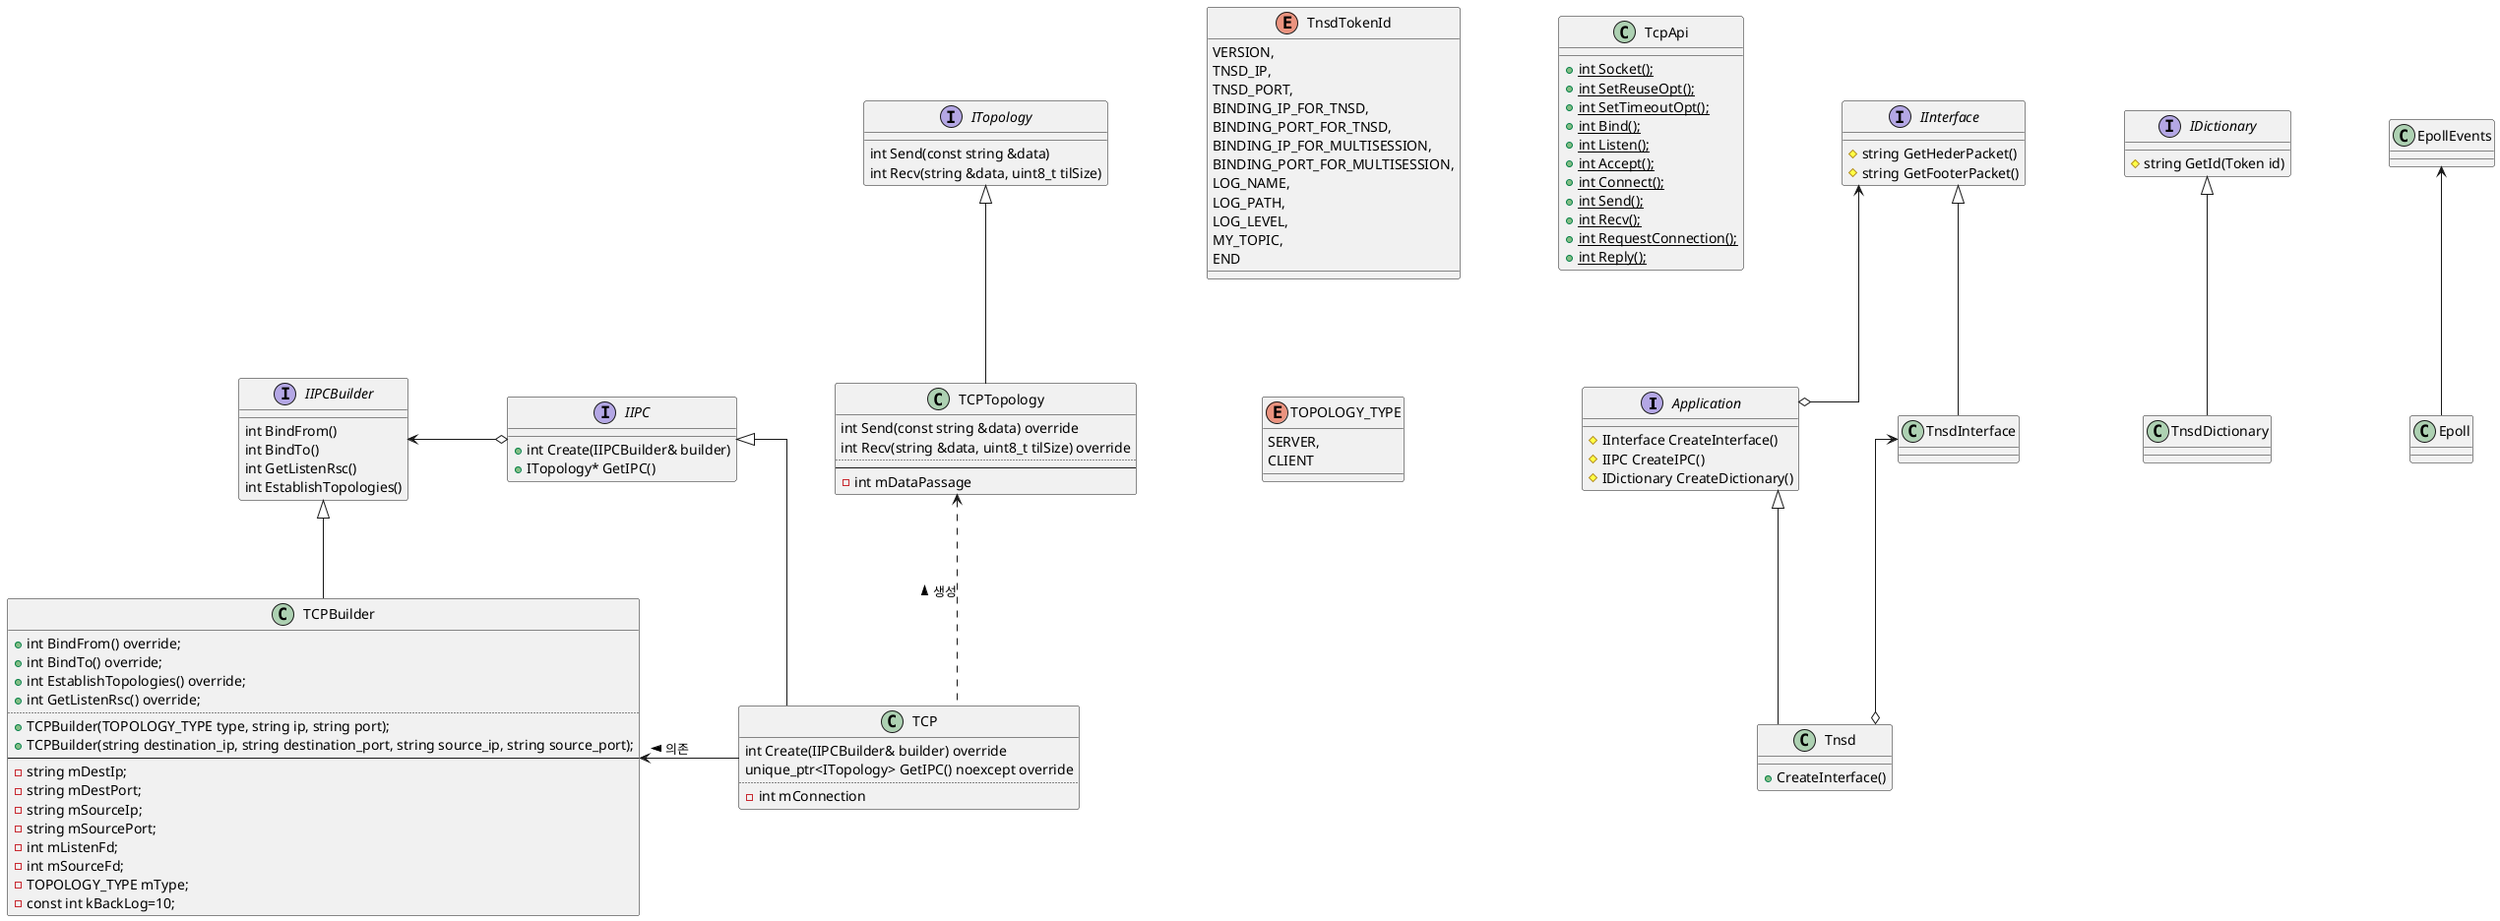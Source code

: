 @startuml
' - private, # protected, + public
'클래스 위 아래 간격을 고정
skinparam ranksep 100
'클래스 좌우 간격을 고정
skinparam nodesep 100
'화살표 방향이 수직 수평으로 표시됨
skinparam linetype ortho
'그래프로 표시되는 글자는 설치되어 있는 D2Coding 폰트로 지정함
skinparam defaultFontName D2Coding
'https://plantuml.com/class-diagram

Interface Application{
#IInterface CreateInterface()
#IIPC CreateIPC()
#IDictionary CreateDictionary()
}

Interface IInterface{
#string GetHederPacket()
#string GetFooterPacket()
}

class Tnsd{
+CreateInterface()
}

class TnsdInterface{
}


enum TnsdTokenId{
    VERSION,
    TNSD_IP,
    TNSD_PORT,
    BINDING_IP_FOR_TNSD,
    BINDING_PORT_FOR_TNSD,
    BINDING_IP_FOR_MULTISESSION,
    BINDING_PORT_FOR_MULTISESSION,
    LOG_NAME,
    LOG_PATH,
    LOG_LEVEL,
    MY_TOPIC,
    END
}

interface IDictionary{
#string GetId(Token id)
}

class TnsdDictionary{
}



class TcpApi{
+{static} int Socket();
+{static} int SetReuseOpt();
+{static} int SetTimeoutOpt();
+{static} int Bind();
+{static} int Listen();
+{static} int Accept();
+{static} int Connect();
+{static} int Send();
+{static} int Recv();
+{static} int RequestConnection();
+{static} int Reply();
}

interface IIPC{
+int Create(IIPCBuilder& builder)
+ITopology* GetIPC()
}

class TCP{
int Create(IIPCBuilder& builder) override
unique_ptr<ITopology> GetIPC() noexcept override
..
-int mConnection
}


enum TOPOLOGY_TYPE {
SERVER,
CLIENT
}

interface IIPCBuilder{
int BindFrom()
int BindTo()
int GetListenRsc()
int EstablishTopologies()
}

class TCPBuilder{
+int BindFrom() override;
+int BindTo() override;
+int EstablishTopologies() override;
+int GetListenRsc() override;
..
+TCPBuilder(TOPOLOGY_TYPE type, string ip, string port);
+TCPBuilder(string destination_ip, string destination_port, string source_ip, string source_port);
--
-string mDestIp;
-string mDestPort;
-string mSourceIp;
-string mSourcePort;
-int mListenFd;
-int mSourceFd;
-TOPOLOGY_TYPE mType;
-const int kBackLog=10;
}

interface ITopology{
int Send(const string &data)
int Recv(string &data, uint8_t tilSize)
}

class TCPTopology{
int Send(const string &data) override
int Recv(string &data, uint8_t tilSize) override
..
--
-int mDataPassage
}

class Epoll{
}

class EpollEvents{
}

EpollEvents <-- Epoll



IDictionary <|-- TnsdDictionary


Application <|-- Tnsd
IInterface <|-- TnsdInterface
IInterface <--o Application
TnsdInterface <--o Tnsd

IIPCBuilder <|-- TCPBuilder
ITopology <|-- TCPTopology

IIPC <|-- TCP
IIPCBuilder <-o IIPC
TCPBuilder <- TCP : 의존 <
TCPTopology <.. TCP : 생성 <





@enduml

